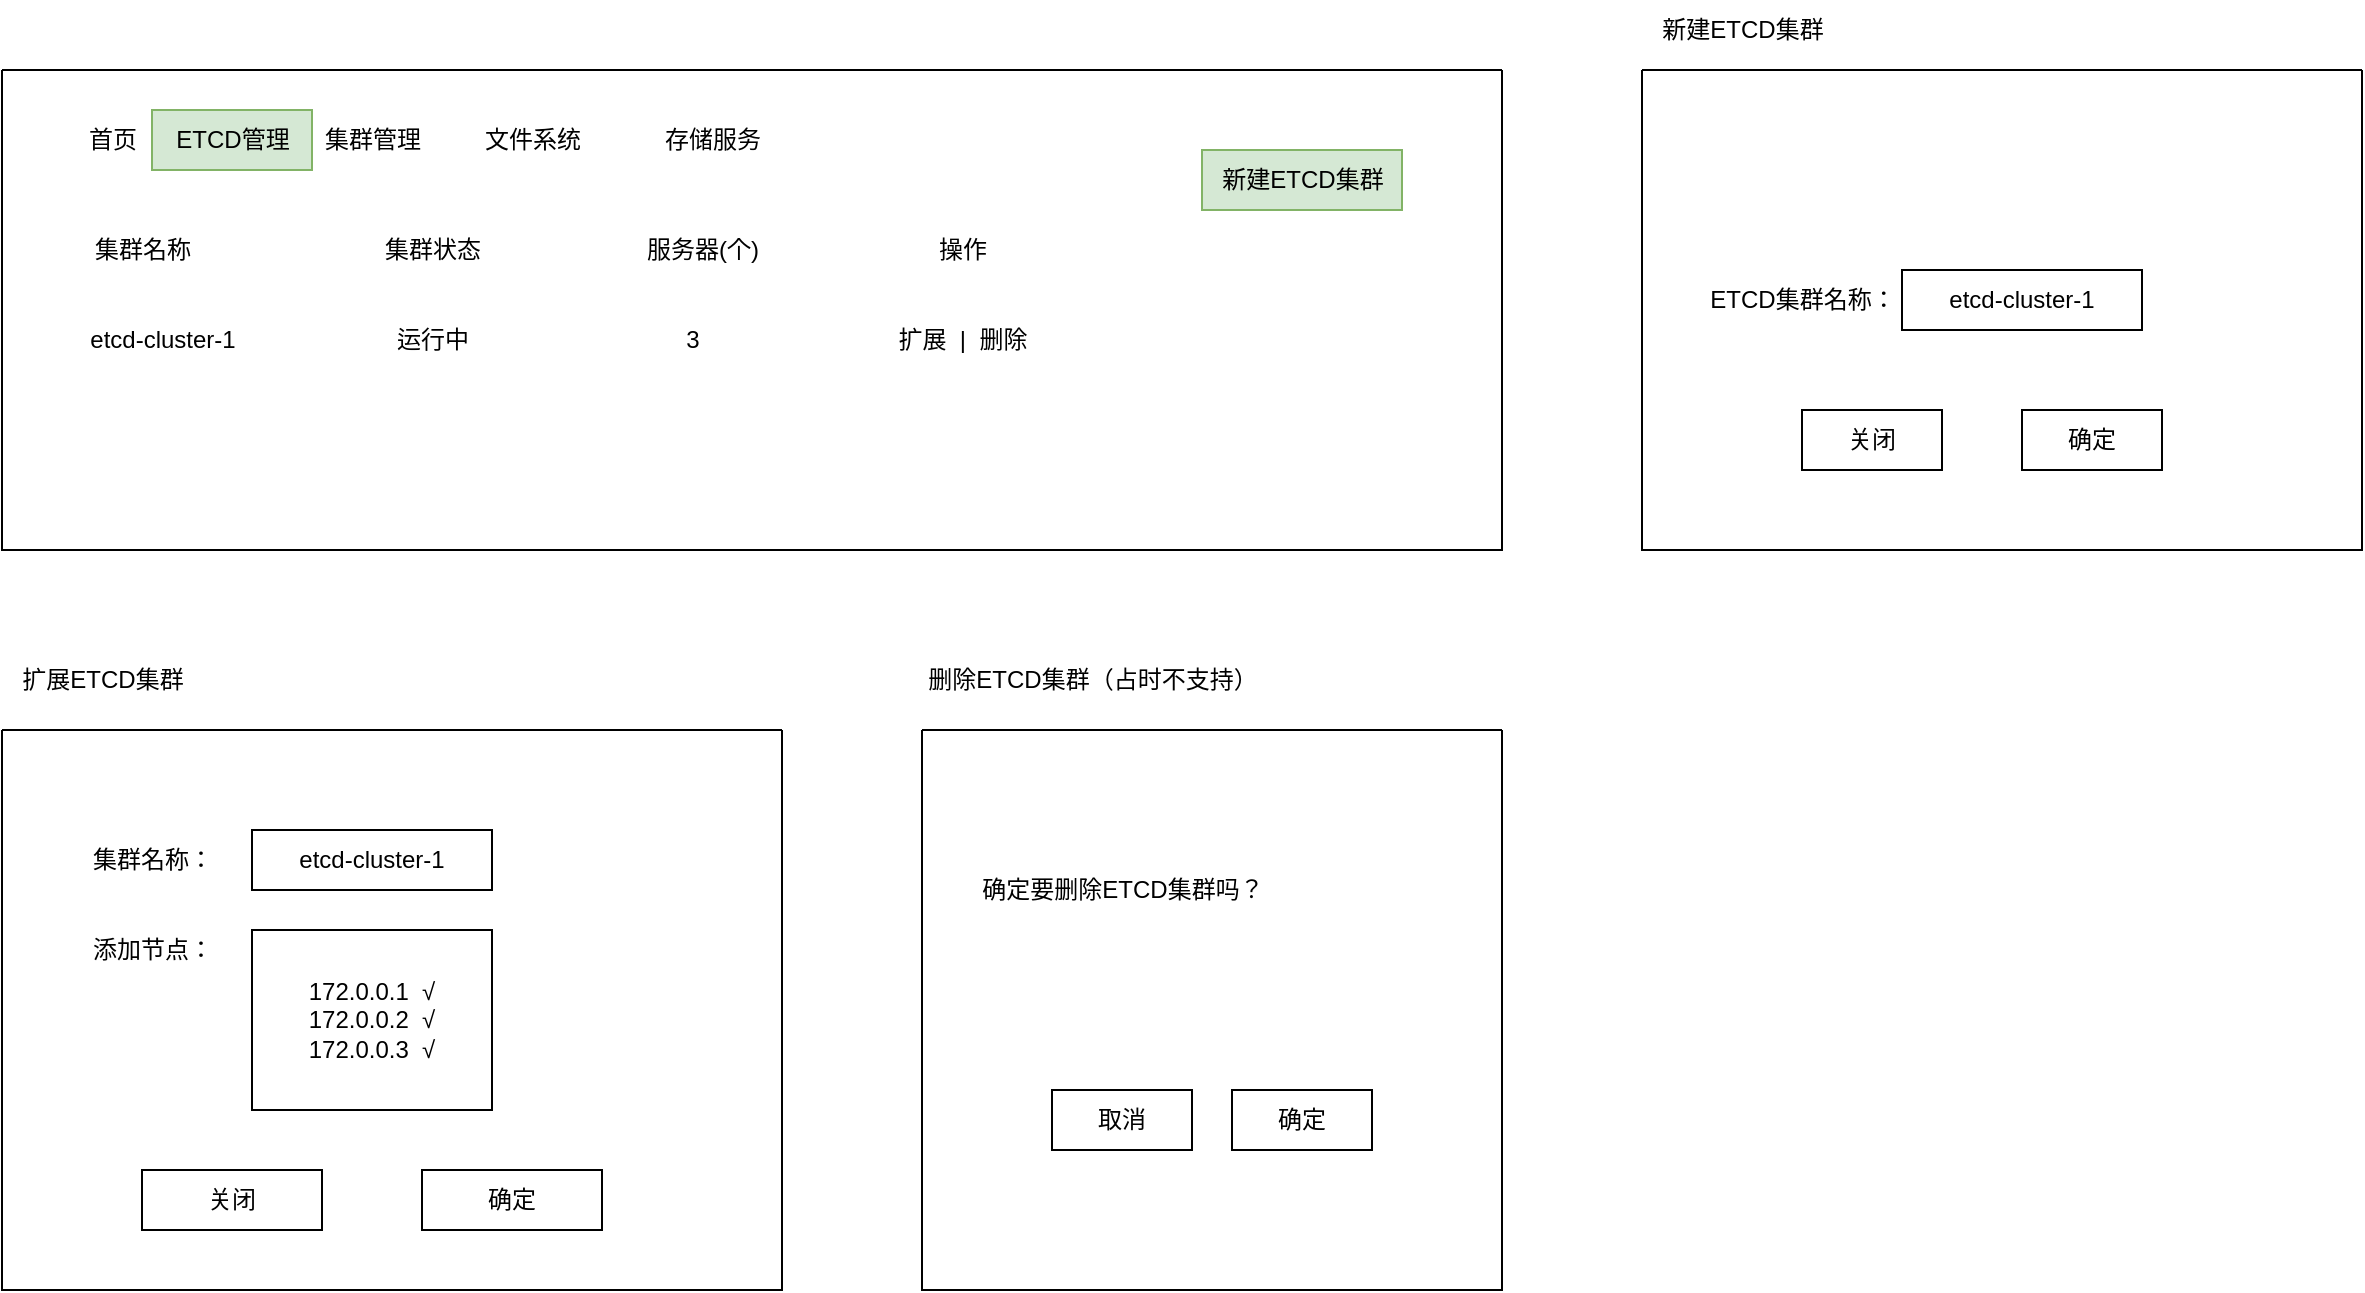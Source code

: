 <mxfile version="20.5.3" type="github">
  <diagram id="0ozn_xqvC4fL78FhbusS" name="第 1 页">
    <mxGraphModel dx="2942" dy="1164" grid="1" gridSize="10" guides="1" tooltips="1" connect="1" arrows="1" fold="1" page="1" pageScale="1" pageWidth="1169" pageHeight="827" math="0" shadow="0">
      <root>
        <mxCell id="0" />
        <mxCell id="1" parent="0" />
        <mxCell id="nqdfyMP8T36QqYavoYLO-1" value="" style="swimlane;startSize=0;" vertex="1" parent="1">
          <mxGeometry x="60" y="50" width="750" height="240" as="geometry" />
        </mxCell>
        <mxCell id="nqdfyMP8T36QqYavoYLO-2" value="首页" style="text;html=1;align=center;verticalAlign=middle;resizable=0;points=[];autosize=1;strokeColor=none;fillColor=none;" vertex="1" parent="nqdfyMP8T36QqYavoYLO-1">
          <mxGeometry x="30" y="20" width="50" height="30" as="geometry" />
        </mxCell>
        <mxCell id="nqdfyMP8T36QqYavoYLO-3" value="集群管理" style="text;html=1;align=center;verticalAlign=middle;resizable=0;points=[];autosize=1;strokeColor=none;fillColor=none;" vertex="1" parent="nqdfyMP8T36QqYavoYLO-1">
          <mxGeometry x="150" y="20" width="70" height="30" as="geometry" />
        </mxCell>
        <mxCell id="nqdfyMP8T36QqYavoYLO-4" value="ETCD管理" style="text;html=1;align=center;verticalAlign=middle;resizable=0;points=[];autosize=1;strokeColor=#82b366;fillColor=#d5e8d4;" vertex="1" parent="nqdfyMP8T36QqYavoYLO-1">
          <mxGeometry x="75" y="20" width="80" height="30" as="geometry" />
        </mxCell>
        <mxCell id="nqdfyMP8T36QqYavoYLO-5" value="文件系统" style="text;html=1;align=center;verticalAlign=middle;resizable=0;points=[];autosize=1;strokeColor=none;fillColor=none;" vertex="1" parent="nqdfyMP8T36QqYavoYLO-1">
          <mxGeometry x="230" y="20" width="70" height="30" as="geometry" />
        </mxCell>
        <mxCell id="nqdfyMP8T36QqYavoYLO-6" value="存储服务" style="text;html=1;align=center;verticalAlign=middle;resizable=0;points=[];autosize=1;strokeColor=none;fillColor=none;" vertex="1" parent="nqdfyMP8T36QqYavoYLO-1">
          <mxGeometry x="320" y="20" width="70" height="30" as="geometry" />
        </mxCell>
        <mxCell id="nqdfyMP8T36QqYavoYLO-7" value="etcd-cluster-1" style="text;html=1;align=center;verticalAlign=middle;resizable=0;points=[];autosize=1;strokeColor=none;fillColor=none;" vertex="1" parent="nqdfyMP8T36QqYavoYLO-1">
          <mxGeometry x="30" y="120" width="100" height="30" as="geometry" />
        </mxCell>
        <mxCell id="nqdfyMP8T36QqYavoYLO-8" value="集群名称" style="text;html=1;align=center;verticalAlign=middle;resizable=0;points=[];autosize=1;strokeColor=none;fillColor=none;" vertex="1" parent="nqdfyMP8T36QqYavoYLO-1">
          <mxGeometry x="35" y="75" width="70" height="30" as="geometry" />
        </mxCell>
        <mxCell id="nqdfyMP8T36QqYavoYLO-9" value="集群状态" style="text;html=1;align=center;verticalAlign=middle;resizable=0;points=[];autosize=1;strokeColor=none;fillColor=none;" vertex="1" parent="nqdfyMP8T36QqYavoYLO-1">
          <mxGeometry x="180" y="75" width="70" height="30" as="geometry" />
        </mxCell>
        <mxCell id="nqdfyMP8T36QqYavoYLO-11" value="服务器(个)" style="text;html=1;align=center;verticalAlign=middle;resizable=0;points=[];autosize=1;strokeColor=none;fillColor=none;" vertex="1" parent="nqdfyMP8T36QqYavoYLO-1">
          <mxGeometry x="310" y="75" width="80" height="30" as="geometry" />
        </mxCell>
        <mxCell id="nqdfyMP8T36QqYavoYLO-14" value="扩展&amp;nbsp; |&amp;nbsp; 删除" style="text;html=1;align=center;verticalAlign=middle;resizable=0;points=[];autosize=1;strokeColor=none;fillColor=none;" vertex="1" parent="nqdfyMP8T36QqYavoYLO-1">
          <mxGeometry x="435" y="120" width="90" height="30" as="geometry" />
        </mxCell>
        <mxCell id="nqdfyMP8T36QqYavoYLO-10" value="运行中" style="text;html=1;align=center;verticalAlign=middle;resizable=0;points=[];autosize=1;strokeColor=none;fillColor=none;" vertex="1" parent="nqdfyMP8T36QqYavoYLO-1">
          <mxGeometry x="185" y="120" width="60" height="30" as="geometry" />
        </mxCell>
        <mxCell id="nqdfyMP8T36QqYavoYLO-12" value="3" style="text;html=1;align=center;verticalAlign=middle;resizable=0;points=[];autosize=1;strokeColor=none;fillColor=none;" vertex="1" parent="nqdfyMP8T36QqYavoYLO-1">
          <mxGeometry x="330" y="120" width="30" height="30" as="geometry" />
        </mxCell>
        <mxCell id="nqdfyMP8T36QqYavoYLO-16" value="新建ETCD集群" style="text;html=1;align=center;verticalAlign=middle;resizable=0;points=[];autosize=1;strokeColor=#82b366;fillColor=#d5e8d4;" vertex="1" parent="nqdfyMP8T36QqYavoYLO-1">
          <mxGeometry x="600" y="40" width="100" height="30" as="geometry" />
        </mxCell>
        <mxCell id="nqdfyMP8T36QqYavoYLO-13" value="操作" style="text;html=1;align=center;verticalAlign=middle;resizable=0;points=[];autosize=1;strokeColor=none;fillColor=none;" vertex="1" parent="1">
          <mxGeometry x="515" y="125" width="50" height="30" as="geometry" />
        </mxCell>
        <mxCell id="nqdfyMP8T36QqYavoYLO-15" value="" style="swimlane;startSize=0;" vertex="1" parent="1">
          <mxGeometry x="880" y="50" width="360" height="240" as="geometry" />
        </mxCell>
        <mxCell id="nqdfyMP8T36QqYavoYLO-18" value="ETCD集群名称：" style="text;html=1;align=center;verticalAlign=middle;resizable=0;points=[];autosize=1;strokeColor=none;fillColor=none;" vertex="1" parent="nqdfyMP8T36QqYavoYLO-15">
          <mxGeometry x="20" y="100" width="120" height="30" as="geometry" />
        </mxCell>
        <mxCell id="nqdfyMP8T36QqYavoYLO-19" value="etcd-cluster-1" style="rounded=0;whiteSpace=wrap;html=1;" vertex="1" parent="nqdfyMP8T36QqYavoYLO-15">
          <mxGeometry x="130" y="100" width="120" height="30" as="geometry" />
        </mxCell>
        <mxCell id="nqdfyMP8T36QqYavoYLO-20" value="关闭" style="rounded=0;whiteSpace=wrap;html=1;" vertex="1" parent="nqdfyMP8T36QqYavoYLO-15">
          <mxGeometry x="80" y="170" width="70" height="30" as="geometry" />
        </mxCell>
        <mxCell id="nqdfyMP8T36QqYavoYLO-21" value="确定" style="rounded=0;whiteSpace=wrap;html=1;" vertex="1" parent="nqdfyMP8T36QqYavoYLO-15">
          <mxGeometry x="190" y="170" width="70" height="30" as="geometry" />
        </mxCell>
        <mxCell id="nqdfyMP8T36QqYavoYLO-17" value="新建ETCD集群" style="text;html=1;align=center;verticalAlign=middle;resizable=0;points=[];autosize=1;strokeColor=none;fillColor=none;" vertex="1" parent="1">
          <mxGeometry x="880" y="15" width="100" height="30" as="geometry" />
        </mxCell>
        <mxCell id="nqdfyMP8T36QqYavoYLO-22" value="" style="swimlane;startSize=0;" vertex="1" parent="1">
          <mxGeometry x="60" y="380" width="390" height="280" as="geometry" />
        </mxCell>
        <mxCell id="nqdfyMP8T36QqYavoYLO-24" value="集群名称：" style="text;html=1;align=center;verticalAlign=middle;resizable=0;points=[];autosize=1;strokeColor=none;fillColor=none;" vertex="1" parent="nqdfyMP8T36QqYavoYLO-22">
          <mxGeometry x="35" y="50" width="80" height="30" as="geometry" />
        </mxCell>
        <mxCell id="nqdfyMP8T36QqYavoYLO-25" value="etcd-cluster-1" style="rounded=0;whiteSpace=wrap;html=1;" vertex="1" parent="nqdfyMP8T36QqYavoYLO-22">
          <mxGeometry x="125" y="50" width="120" height="30" as="geometry" />
        </mxCell>
        <mxCell id="nqdfyMP8T36QqYavoYLO-26" value="添加节点：" style="text;html=1;align=center;verticalAlign=middle;resizable=0;points=[];autosize=1;strokeColor=none;fillColor=none;" vertex="1" parent="nqdfyMP8T36QqYavoYLO-22">
          <mxGeometry x="35" y="95" width="80" height="30" as="geometry" />
        </mxCell>
        <mxCell id="nqdfyMP8T36QqYavoYLO-27" value="172.0.0.1&amp;nbsp; √&lt;br&gt;172.0.0.2&amp;nbsp; √&lt;br&gt;172.0.0.3&amp;nbsp; √" style="rounded=0;whiteSpace=wrap;html=1;" vertex="1" parent="nqdfyMP8T36QqYavoYLO-22">
          <mxGeometry x="125" y="100" width="120" height="90" as="geometry" />
        </mxCell>
        <mxCell id="nqdfyMP8T36QqYavoYLO-28" value="关闭" style="rounded=0;whiteSpace=wrap;html=1;" vertex="1" parent="nqdfyMP8T36QqYavoYLO-22">
          <mxGeometry x="70" y="220" width="90" height="30" as="geometry" />
        </mxCell>
        <mxCell id="nqdfyMP8T36QqYavoYLO-29" value="确定" style="rounded=0;whiteSpace=wrap;html=1;" vertex="1" parent="nqdfyMP8T36QqYavoYLO-22">
          <mxGeometry x="210" y="220" width="90" height="30" as="geometry" />
        </mxCell>
        <mxCell id="nqdfyMP8T36QqYavoYLO-23" value="扩展ETCD集群" style="text;html=1;align=center;verticalAlign=middle;resizable=0;points=[];autosize=1;strokeColor=none;fillColor=none;" vertex="1" parent="1">
          <mxGeometry x="60" y="340" width="100" height="30" as="geometry" />
        </mxCell>
        <mxCell id="nqdfyMP8T36QqYavoYLO-30" value="" style="swimlane;startSize=0;" vertex="1" parent="1">
          <mxGeometry x="520" y="380" width="290" height="280" as="geometry" />
        </mxCell>
        <mxCell id="nqdfyMP8T36QqYavoYLO-32" value="确定要删除ETCD集群吗？" style="text;html=1;align=center;verticalAlign=middle;resizable=0;points=[];autosize=1;strokeColor=none;fillColor=none;" vertex="1" parent="nqdfyMP8T36QqYavoYLO-30">
          <mxGeometry x="20" y="65" width="160" height="30" as="geometry" />
        </mxCell>
        <mxCell id="nqdfyMP8T36QqYavoYLO-33" value="确定" style="whiteSpace=wrap;html=1;" vertex="1" parent="nqdfyMP8T36QqYavoYLO-30">
          <mxGeometry x="155" y="180" width="70" height="30" as="geometry" />
        </mxCell>
        <mxCell id="nqdfyMP8T36QqYavoYLO-34" value="取消" style="whiteSpace=wrap;html=1;" vertex="1" parent="nqdfyMP8T36QqYavoYLO-30">
          <mxGeometry x="65" y="180" width="70" height="30" as="geometry" />
        </mxCell>
        <mxCell id="nqdfyMP8T36QqYavoYLO-31" value="删除ETCD集群（占时不支持）" style="text;html=1;align=center;verticalAlign=middle;resizable=0;points=[];autosize=1;strokeColor=none;fillColor=none;" vertex="1" parent="1">
          <mxGeometry x="510" y="340" width="190" height="30" as="geometry" />
        </mxCell>
      </root>
    </mxGraphModel>
  </diagram>
</mxfile>
